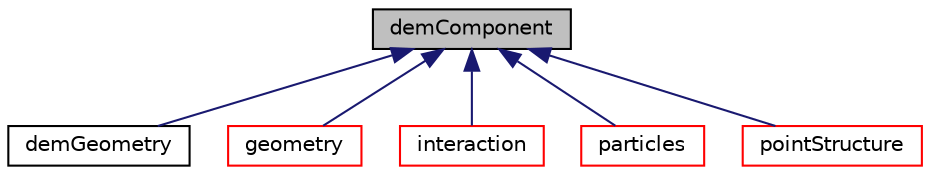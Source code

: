 digraph "demComponent"
{
 // LATEX_PDF_SIZE
  edge [fontname="Helvetica",fontsize="10",labelfontname="Helvetica",labelfontsize="10"];
  node [fontname="Helvetica",fontsize="10",shape=record];
  Node1 [label="demComponent",height=0.2,width=0.4,color="black", fillcolor="grey75", style="filled", fontcolor="black",tooltip="A base class for every main component of DEM system."];
  Node1 -> Node2 [dir="back",color="midnightblue",fontsize="10",style="solid",fontname="Helvetica"];
  Node2 [label="demGeometry",height=0.2,width=0.4,color="black", fillcolor="white", style="filled",URL="$classpFlow_1_1demGeometry.html",tooltip="base for geometry that manages control"];
  Node1 -> Node3 [dir="back",color="midnightblue",fontsize="10",style="solid",fontname="Helvetica"];
  Node3 [label="geometry",height=0.2,width=0.4,color="red", fillcolor="white", style="filled",URL="$classpFlow_1_1geometry.html",tooltip="Base class for geometry for managing tri-surfaces, geometry motion, and surface physical properties."];
  Node1 -> Node5 [dir="back",color="midnightblue",fontsize="10",style="solid",fontname="Helvetica"];
  Node5 [label="interaction",height=0.2,width=0.4,color="red", fillcolor="white", style="filled",URL="$classpFlow_1_1interaction.html",tooltip=" "];
  Node1 -> Node8 [dir="back",color="midnightblue",fontsize="10",style="solid",fontname="Helvetica"];
  Node8 [label="particles",height=0.2,width=0.4,color="red", fillcolor="white", style="filled",URL="$classpFlow_1_1particles.html",tooltip=" "];
  Node1 -> Node11 [dir="back",color="midnightblue",fontsize="10",style="solid",fontname="Helvetica"];
  Node11 [label="pointStructure",height=0.2,width=0.4,color="red", fillcolor="white", style="filled",URL="$classpFlow_1_1pointStructure.html",tooltip=" "];
}
